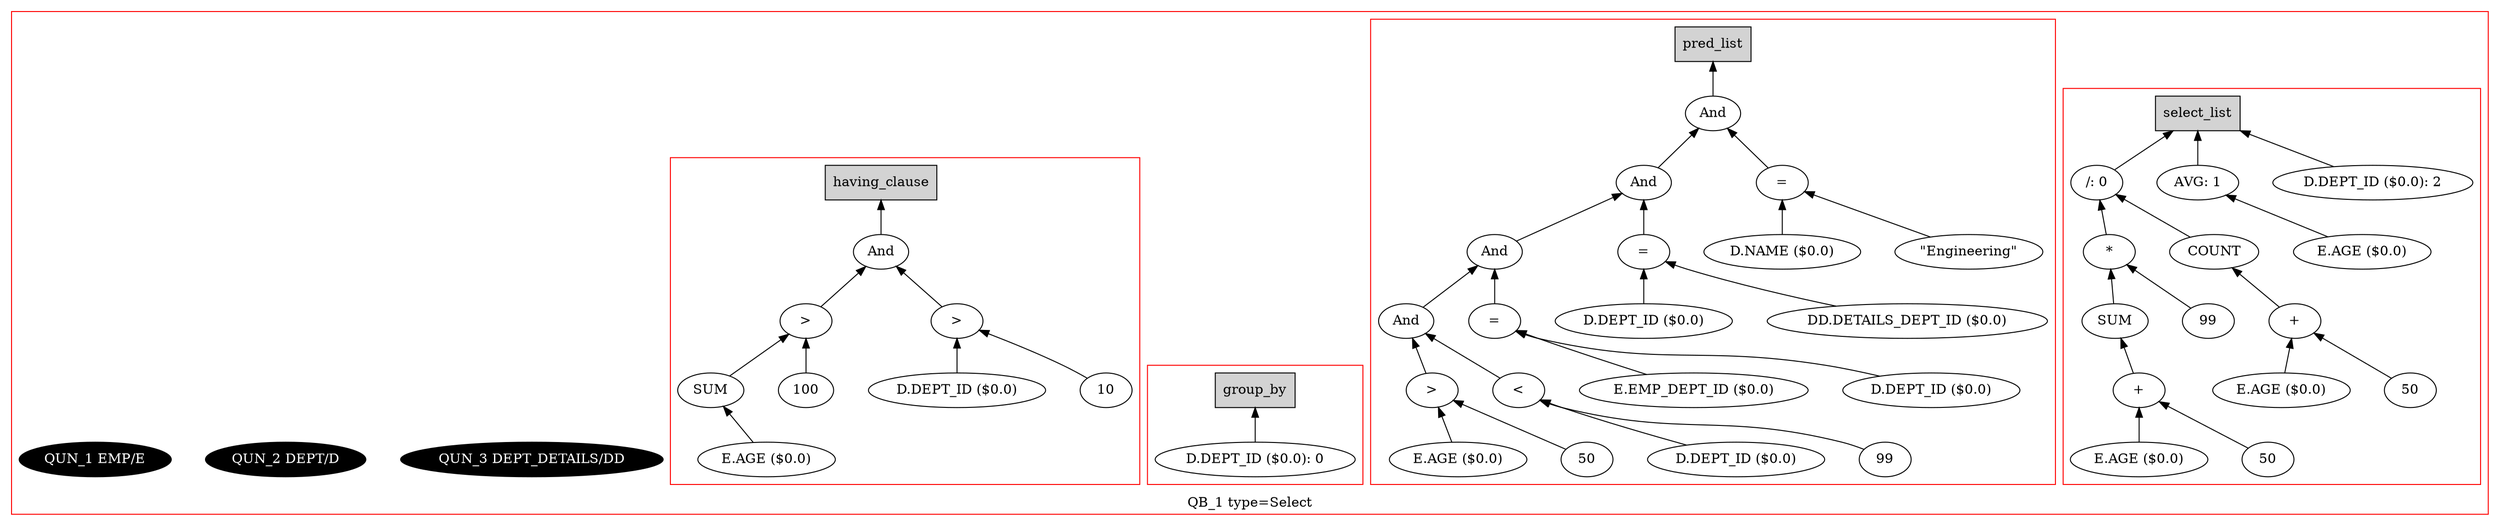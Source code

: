 digraph example1 {
    rankdir=BT;
    nodesep=0.5;
    ordering="in";
  subgraph cluster_QB_1 {
    "QB_1_selectlist"[label="select_list",shape=box,style=filled];
    color = "red"
  subgraph cluster_select_listQB_1 {
    exprnodeExprKey11v1[label="/: 0"];
    exprnodeExprKey6v1 -> exprnodeExprKey11v1;
    exprnodeExprKey6v1[label="*"];
    exprnodeExprKey4v1 -> exprnodeExprKey6v1;
    exprnodeExprKey4v1[label="SUM"];
    exprnodeExprKey3v1 -> exprnodeExprKey4v1;
    exprnodeExprKey3v1[label="+"];
    exprnodeExprKey1v1 -> exprnodeExprKey3v1;
    exprnodeExprKey1v1[label="E.AGE ($0.0)"];
    exprnodeExprKey2v1 -> exprnodeExprKey3v1;
    exprnodeExprKey2v1[label="50"];
    exprnodeExprKey5v1 -> exprnodeExprKey6v1;
    exprnodeExprKey5v1[label="99"];
    exprnodeExprKey10v1 -> exprnodeExprKey11v1;
    exprnodeExprKey10v1[label="COUNT"];
    exprnodeExprKey9v1 -> exprnodeExprKey10v1;
    exprnodeExprKey9v1[label="+"];
    exprnodeExprKey7v1 -> exprnodeExprKey9v1;
    exprnodeExprKey7v1[label="E.AGE ($0.0)"];
    exprnodeExprKey8v1 -> exprnodeExprKey9v1;
    exprnodeExprKey8v1[label="50"];
    exprnodeExprKey11v1 -> "QB_1_selectlist";
    exprnodeExprKey13v1[label="AVG: 1"];
    exprnodeExprKey12v1 -> exprnodeExprKey13v1;
    exprnodeExprKey12v1[label="E.AGE ($0.0)"];
    exprnodeExprKey13v1 -> "QB_1_selectlist";
    exprnodeExprKey14v1[label="D.DEPT_ID ($0.0): 2"];
    exprnodeExprKey14v1 -> "QB_1_selectlist";
}
    "QUN_3"[label="QUN_3 DEPT_DETAILS/DD", fillcolor=black, fontcolor=white, style=filled]
    "QUN_2"[label="QUN_2 DEPT/D", fillcolor=black, fontcolor=white, style=filled]
    "QUN_1"[label="QUN_1 EMP/E", fillcolor=black, fontcolor=white, style=filled]
  subgraph cluster_pred_listQB_1 {
    exprnodeExprKey33v1[label="And"];
    exprnodeExprKey29v1 -> exprnodeExprKey33v1;
    exprnodeExprKey29v1[label="And"];
    exprnodeExprKey25v1 -> exprnodeExprKey29v1;
    exprnodeExprKey25v1[label="And"];
    exprnodeExprKey21v1 -> exprnodeExprKey25v1;
    exprnodeExprKey21v1[label="And"];
    exprnodeExprKey17v1 -> exprnodeExprKey21v1;
    exprnodeExprKey17v1[label=">"];
    exprnodeExprKey15v1 -> exprnodeExprKey17v1;
    exprnodeExprKey15v1[label="E.AGE ($0.0)"];
    exprnodeExprKey16v1 -> exprnodeExprKey17v1;
    exprnodeExprKey16v1[label="50"];
    exprnodeExprKey20v1 -> exprnodeExprKey21v1;
    exprnodeExprKey20v1[label="<"];
    exprnodeExprKey18v1 -> exprnodeExprKey20v1;
    exprnodeExprKey18v1[label="D.DEPT_ID ($0.0)"];
    exprnodeExprKey19v1 -> exprnodeExprKey20v1;
    exprnodeExprKey19v1[label="99"];
    exprnodeExprKey24v1 -> exprnodeExprKey25v1;
    exprnodeExprKey24v1[label="="];
    exprnodeExprKey22v1 -> exprnodeExprKey24v1;
    exprnodeExprKey22v1[label="E.EMP_DEPT_ID ($0.0)"];
    exprnodeExprKey23v1 -> exprnodeExprKey24v1;
    exprnodeExprKey23v1[label="D.DEPT_ID ($0.0)"];
    exprnodeExprKey28v1 -> exprnodeExprKey29v1;
    exprnodeExprKey28v1[label="="];
    exprnodeExprKey26v1 -> exprnodeExprKey28v1;
    exprnodeExprKey26v1[label="D.DEPT_ID ($0.0)"];
    exprnodeExprKey27v1 -> exprnodeExprKey28v1;
    exprnodeExprKey27v1[label="DD.DETAILS_DEPT_ID ($0.0)"];
    exprnodeExprKey32v1 -> exprnodeExprKey33v1;
    exprnodeExprKey32v1[label="="];
    exprnodeExprKey30v1 -> exprnodeExprKey32v1;
    exprnodeExprKey30v1[label="D.NAME ($0.0)"];
    exprnodeExprKey31v1 -> exprnodeExprKey32v1;
    exprnodeExprKey31v1[label="\"Engineering\""];
    exprnodeExprKey33v1 -> QB_1_pred_list;
    "QB_1_pred_list"[label="pred_list",shape=box,style=filled];
}
  subgraph cluster_group_byQB_1 {
    "QB_1_group_by"[label="group_by",shape=box,style=filled];
    exprnodeExprKey34v1[label="D.DEPT_ID ($0.0): 0"];
    exprnodeExprKey34v1 -> "QB_1_group_by";
}
  subgraph cluster_having_clauseQB_1 {
    exprnodeExprKey42v1[label="And"];
    exprnodeExprKey38v1 -> exprnodeExprKey42v1;
    exprnodeExprKey38v1[label=">"];
    exprnodeExprKey36v1 -> exprnodeExprKey38v1;
    exprnodeExprKey36v1[label="SUM"];
    exprnodeExprKey35v1 -> exprnodeExprKey36v1;
    exprnodeExprKey35v1[label="E.AGE ($0.0)"];
    exprnodeExprKey37v1 -> exprnodeExprKey38v1;
    exprnodeExprKey37v1[label="100"];
    exprnodeExprKey41v1 -> exprnodeExprKey42v1;
    exprnodeExprKey41v1[label=">"];
    exprnodeExprKey39v1 -> exprnodeExprKey41v1;
    exprnodeExprKey39v1[label="D.DEPT_ID ($0.0)"];
    exprnodeExprKey40v1 -> exprnodeExprKey41v1;
    exprnodeExprKey40v1[label="10"];
    exprnodeExprKey42v1 -> QB_1_having_clause;
    "QB_1_having_clause"[label="having_clause",shape=box,style=filled];
}
    label = "QB_1 type=Select";
}
}

